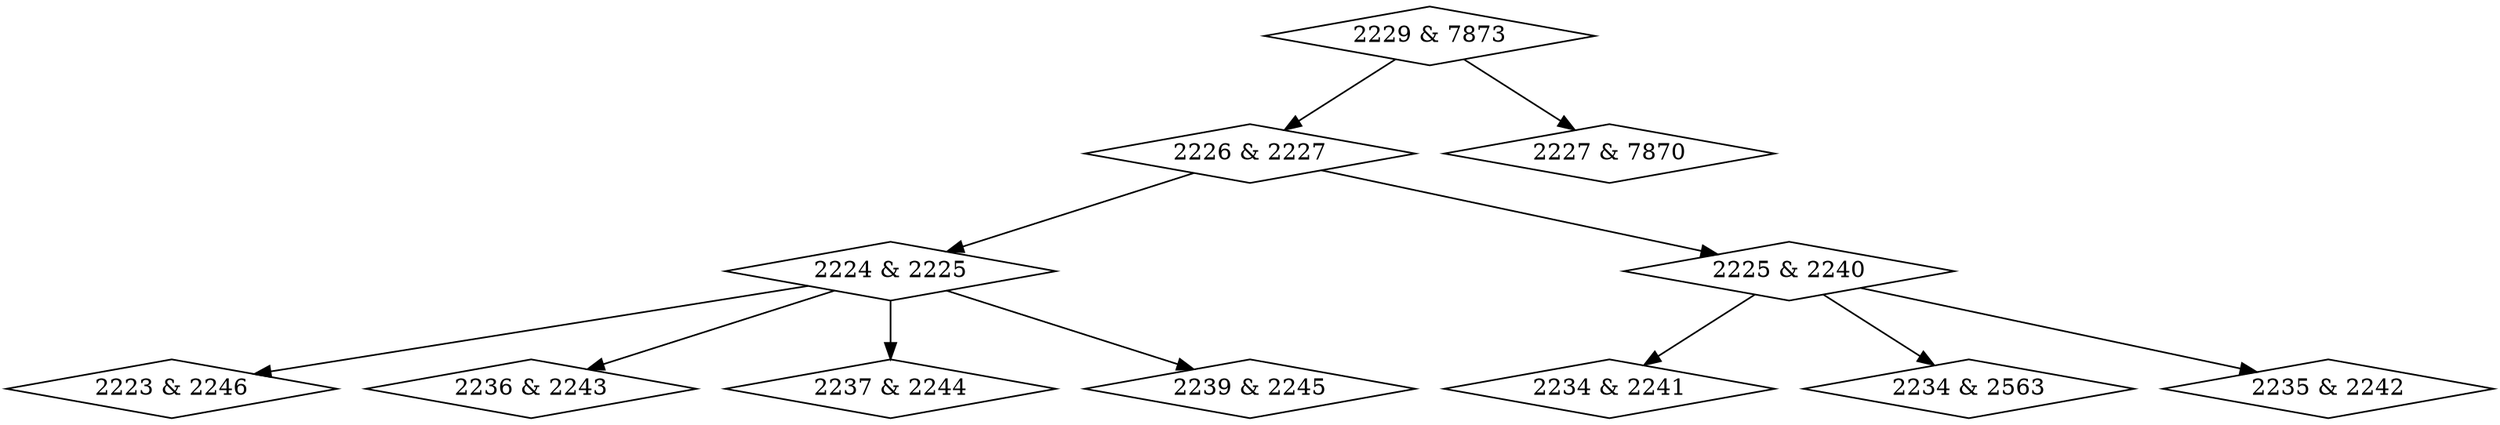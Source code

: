 digraph {
0 [label = "2223 & 2246", shape = diamond];
1 [label = "2224 & 2225", shape = diamond];
2 [label = "2225 & 2240", shape = diamond];
3 [label = "2226 & 2227", shape = diamond];
4 [label = "2227 & 7870", shape = diamond];
5 [label = "2229 & 7873", shape = diamond];
6 [label = "2234 & 2241", shape = diamond];
7 [label = "2234 & 2563", shape = diamond];
8 [label = "2235 & 2242", shape = diamond];
9 [label = "2236 & 2243", shape = diamond];
10 [label = "2237 & 2244", shape = diamond];
11 [label = "2239 & 2245", shape = diamond];
1->0;
1->9;
1->10;
1->11;
2->6;
2->7;
2->8;
3->1;
3->2;
5->3;
5->4;
}
